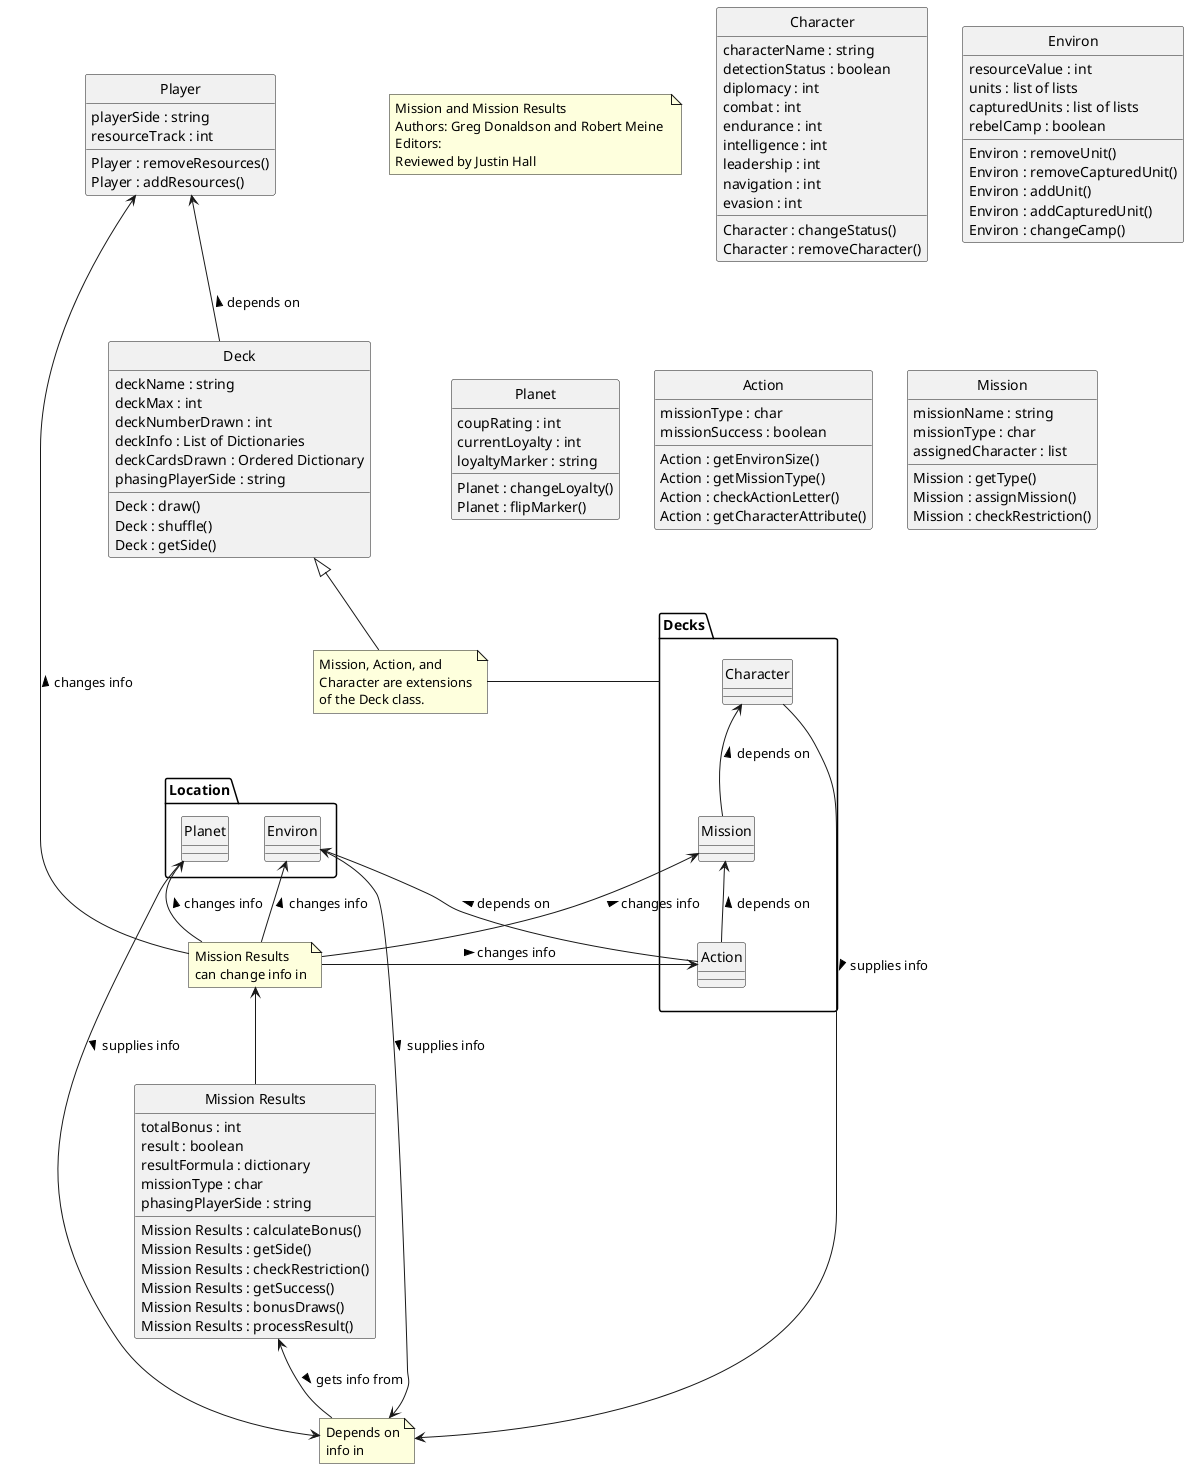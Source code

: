 @startuml
hide circle
package Decks {
class Mission
class Character
class Action
}
package Location {
class Planet
class Environ
}

note "Depends on\ninfo in" as N3
"Mission Results" <-- N3 : gets info from >
N3 <-- Character : supplies info <
N3 <-- Planet : supplies info <
N3 <-- Environ : supplies info <
note "Mission Results\ncan change info in" as N4
N4 <-- "Mission Results"
Mission <-- N4 : changes info <
Action <-- N4 : changes info <
Planet <-- N4 : changes info <
Environ <-- N4 : changes info <
Player <-- N4 : changes info <
Mission <-- Action : depends on <
Environ <-- Action : depends on <
Character <-- Mission : depends on <
Player <-- Deck : depends on <

note "Mission and Mission Results\nAuthors: Greg Donaldson and Robert Meine \nEditors: \nReviewed by Justin Hall" as N1
note "Mission, Action, and\nCharacter are extensions\nof the Deck class." as N2
Deck <|-- N2
N2 - Decks
class Deck {
	deckName : string
	deckMax : int
	deckNumberDrawn : int
	deckInfo : List of Dictionaries
	deckCardsDrawn : Ordered Dictionary
	phasingPlayerSide : string
	Deck : draw()
	Deck : shuffle()
	Deck : getSide()
}

class Player {
	playerSide : string
	resourceTrack : int
	Player : removeResources()
	Player : addResources()
}

class "Mission Results" {
	totalBonus : int
	result : boolean
	resultFormula : dictionary
	missionType : char
	phasingPlayerSide : string
	Mission Results : calculateBonus()
	Mission Results : getSide()
	Mission Results : checkRestriction()
	Mission Results : getSuccess()
	Mission Results : bonusDraws()
	Mission Results : processResult()
}

class Character {
	characterName : string
	detectionStatus : boolean
	diplomacy : int
	combat : int
	endurance : int
	intelligence : int
	leadership : int
	navigation : int
	evasion : int
	Character : changeStatus()
	Character : removeCharacter()
}

class Environ {
	resourceValue : int
	units : list of lists
	capturedUnits : list of lists
	rebelCamp : boolean
	Environ : removeUnit()
	Environ : removeCapturedUnit()
	Environ : addUnit()
	Environ : addCapturedUnit()
	Environ : changeCamp()
}

class Planet {
	coupRating : int
	currentLoyalty : int
	loyaltyMarker : string
	Planet : changeLoyalty()
	Planet : flipMarker()
}

class Action {
	missionType : char
	missionSuccess : boolean
	Action : getEnvironSize()
	Action : getMissionType()
	Action : checkActionLetter()
	Action : getCharacterAttribute()
}

class Mission {
	missionName : string
	missionType : char
	assignedCharacter : list
	Mission : getType()
	Mission : assignMission()
	Mission : checkRestriction()
}

@enduml